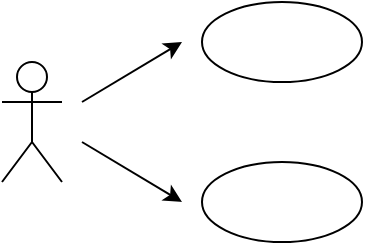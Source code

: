 <mxfile version="16.6.7" type="github">
  <diagram id="3jM56up0bSUPsVaIxUBM" name="Page-1">
    <mxGraphModel dx="594" dy="310" grid="1" gridSize="10" guides="1" tooltips="1" connect="1" arrows="1" fold="1" page="1" pageScale="1" pageWidth="827" pageHeight="1169" math="0" shadow="0">
      <root>
        <mxCell id="0" />
        <mxCell id="1" parent="0" />
        <mxCell id="6sOoA0vud1RnrShlag6p-1" value="Actor" style="shape=umlActor;verticalLabelPosition=bottom;verticalAlign=top;html=1;outlineConnect=0;fontColor=none;noLabel=1;" parent="1" vertex="1">
          <mxGeometry x="240" y="330" width="30" height="60" as="geometry" />
        </mxCell>
        <mxCell id="XrQNnqmp_MaV8IthiNtP-3" value="" style="endArrow=classic;html=1;rounded=0;fontColor=none;" edge="1" parent="1">
          <mxGeometry width="50" height="50" relative="1" as="geometry">
            <mxPoint x="280" y="350" as="sourcePoint" />
            <mxPoint x="330" y="320" as="targetPoint" />
          </mxGeometry>
        </mxCell>
        <mxCell id="XrQNnqmp_MaV8IthiNtP-8" value="" style="endArrow=classic;html=1;rounded=0;fontColor=none;" edge="1" parent="1">
          <mxGeometry width="50" height="50" relative="1" as="geometry">
            <mxPoint x="280" y="370" as="sourcePoint" />
            <mxPoint x="330" y="400" as="targetPoint" />
          </mxGeometry>
        </mxCell>
        <mxCell id="XrQNnqmp_MaV8IthiNtP-9" value="" style="ellipse;whiteSpace=wrap;html=1;fontColor=none;" vertex="1" parent="1">
          <mxGeometry x="340" y="300" width="80" height="40" as="geometry" />
        </mxCell>
        <mxCell id="XrQNnqmp_MaV8IthiNtP-11" value="" style="ellipse;whiteSpace=wrap;html=1;fontColor=none;" vertex="1" parent="1">
          <mxGeometry x="340" y="380" width="80" height="40" as="geometry" />
        </mxCell>
      </root>
    </mxGraphModel>
  </diagram>
</mxfile>
